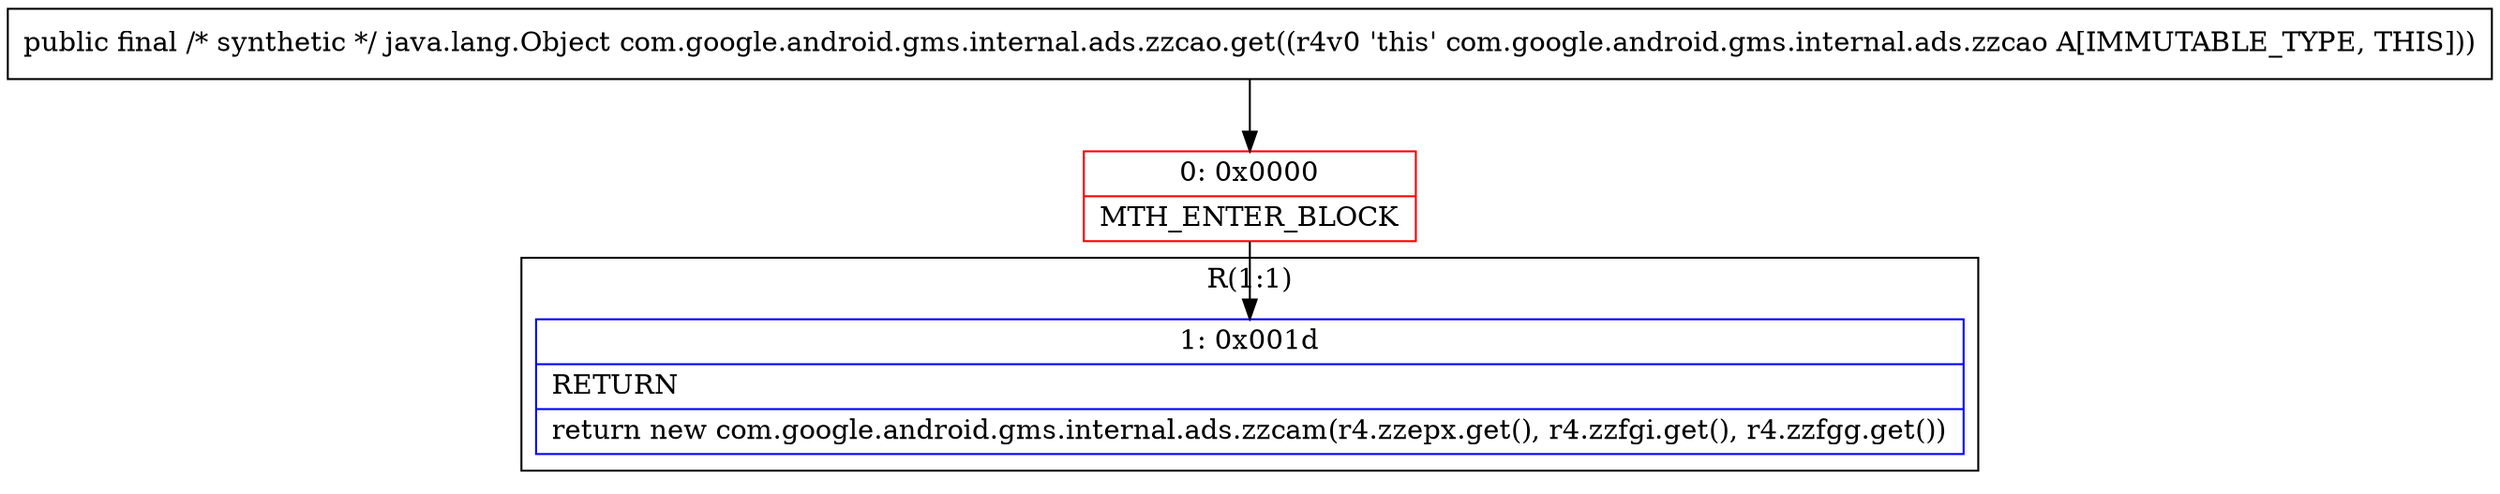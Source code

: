 digraph "CFG forcom.google.android.gms.internal.ads.zzcao.get()Ljava\/lang\/Object;" {
subgraph cluster_Region_1331769502 {
label = "R(1:1)";
node [shape=record,color=blue];
Node_1 [shape=record,label="{1\:\ 0x001d|RETURN\l|return new com.google.android.gms.internal.ads.zzcam(r4.zzepx.get(), r4.zzfgi.get(), r4.zzfgg.get())\l}"];
}
Node_0 [shape=record,color=red,label="{0\:\ 0x0000|MTH_ENTER_BLOCK\l}"];
MethodNode[shape=record,label="{public final \/* synthetic *\/ java.lang.Object com.google.android.gms.internal.ads.zzcao.get((r4v0 'this' com.google.android.gms.internal.ads.zzcao A[IMMUTABLE_TYPE, THIS])) }"];
MethodNode -> Node_0;
Node_0 -> Node_1;
}

